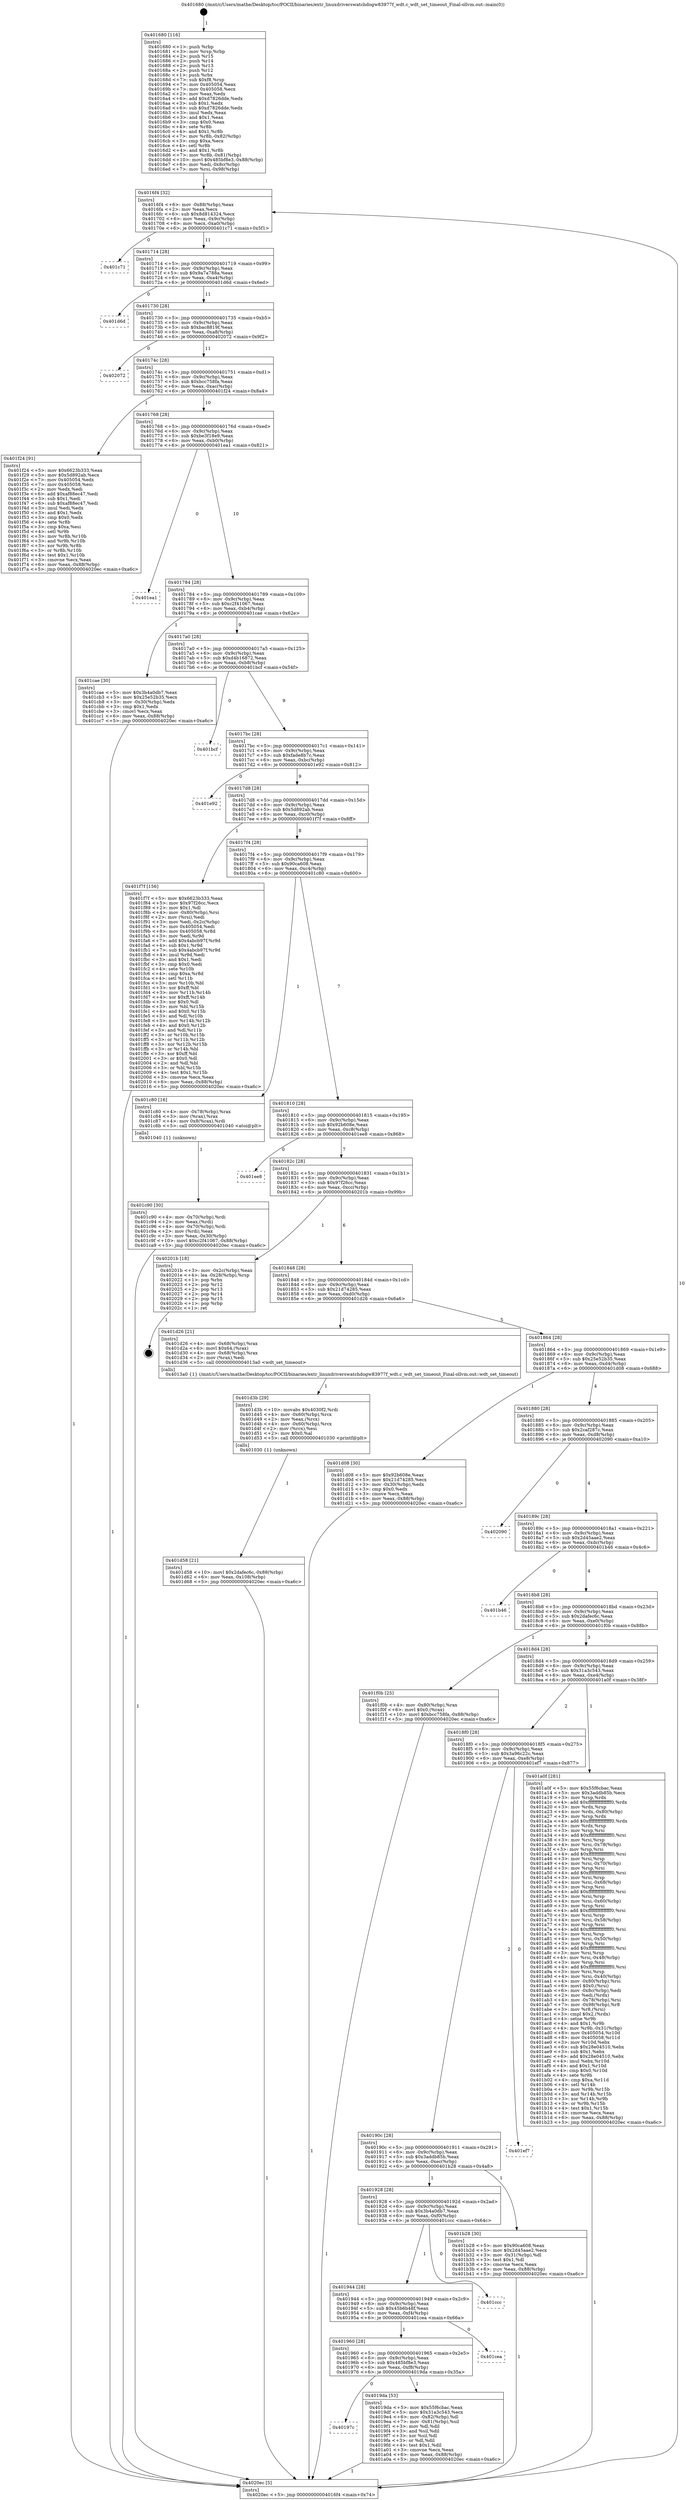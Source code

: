 digraph "0x401680" {
  label = "0x401680 (/mnt/c/Users/mathe/Desktop/tcc/POCII/binaries/extr_linuxdriverswatchdogw83977f_wdt.c_wdt_set_timeout_Final-ollvm.out::main(0))"
  labelloc = "t"
  node[shape=record]

  Entry [label="",width=0.3,height=0.3,shape=circle,fillcolor=black,style=filled]
  "0x4016f4" [label="{
     0x4016f4 [32]\l
     | [instrs]\l
     &nbsp;&nbsp;0x4016f4 \<+6\>: mov -0x88(%rbp),%eax\l
     &nbsp;&nbsp;0x4016fa \<+2\>: mov %eax,%ecx\l
     &nbsp;&nbsp;0x4016fc \<+6\>: sub $0x8d814324,%ecx\l
     &nbsp;&nbsp;0x401702 \<+6\>: mov %eax,-0x9c(%rbp)\l
     &nbsp;&nbsp;0x401708 \<+6\>: mov %ecx,-0xa0(%rbp)\l
     &nbsp;&nbsp;0x40170e \<+6\>: je 0000000000401c71 \<main+0x5f1\>\l
  }"]
  "0x401c71" [label="{
     0x401c71\l
  }", style=dashed]
  "0x401714" [label="{
     0x401714 [28]\l
     | [instrs]\l
     &nbsp;&nbsp;0x401714 \<+5\>: jmp 0000000000401719 \<main+0x99\>\l
     &nbsp;&nbsp;0x401719 \<+6\>: mov -0x9c(%rbp),%eax\l
     &nbsp;&nbsp;0x40171f \<+5\>: sub $0x9a7a788a,%eax\l
     &nbsp;&nbsp;0x401724 \<+6\>: mov %eax,-0xa4(%rbp)\l
     &nbsp;&nbsp;0x40172a \<+6\>: je 0000000000401d6d \<main+0x6ed\>\l
  }"]
  Exit [label="",width=0.3,height=0.3,shape=circle,fillcolor=black,style=filled,peripheries=2]
  "0x401d6d" [label="{
     0x401d6d\l
  }", style=dashed]
  "0x401730" [label="{
     0x401730 [28]\l
     | [instrs]\l
     &nbsp;&nbsp;0x401730 \<+5\>: jmp 0000000000401735 \<main+0xb5\>\l
     &nbsp;&nbsp;0x401735 \<+6\>: mov -0x9c(%rbp),%eax\l
     &nbsp;&nbsp;0x40173b \<+5\>: sub $0xbac8819f,%eax\l
     &nbsp;&nbsp;0x401740 \<+6\>: mov %eax,-0xa8(%rbp)\l
     &nbsp;&nbsp;0x401746 \<+6\>: je 0000000000402072 \<main+0x9f2\>\l
  }"]
  "0x401d58" [label="{
     0x401d58 [21]\l
     | [instrs]\l
     &nbsp;&nbsp;0x401d58 \<+10\>: movl $0x2dafec6c,-0x88(%rbp)\l
     &nbsp;&nbsp;0x401d62 \<+6\>: mov %eax,-0x108(%rbp)\l
     &nbsp;&nbsp;0x401d68 \<+5\>: jmp 00000000004020ec \<main+0xa6c\>\l
  }"]
  "0x402072" [label="{
     0x402072\l
  }", style=dashed]
  "0x40174c" [label="{
     0x40174c [28]\l
     | [instrs]\l
     &nbsp;&nbsp;0x40174c \<+5\>: jmp 0000000000401751 \<main+0xd1\>\l
     &nbsp;&nbsp;0x401751 \<+6\>: mov -0x9c(%rbp),%eax\l
     &nbsp;&nbsp;0x401757 \<+5\>: sub $0xbcc758fa,%eax\l
     &nbsp;&nbsp;0x40175c \<+6\>: mov %eax,-0xac(%rbp)\l
     &nbsp;&nbsp;0x401762 \<+6\>: je 0000000000401f24 \<main+0x8a4\>\l
  }"]
  "0x401d3b" [label="{
     0x401d3b [29]\l
     | [instrs]\l
     &nbsp;&nbsp;0x401d3b \<+10\>: movabs $0x4030f2,%rdi\l
     &nbsp;&nbsp;0x401d45 \<+4\>: mov -0x60(%rbp),%rcx\l
     &nbsp;&nbsp;0x401d49 \<+2\>: mov %eax,(%rcx)\l
     &nbsp;&nbsp;0x401d4b \<+4\>: mov -0x60(%rbp),%rcx\l
     &nbsp;&nbsp;0x401d4f \<+2\>: mov (%rcx),%esi\l
     &nbsp;&nbsp;0x401d51 \<+2\>: mov $0x0,%al\l
     &nbsp;&nbsp;0x401d53 \<+5\>: call 0000000000401030 \<printf@plt\>\l
     | [calls]\l
     &nbsp;&nbsp;0x401030 \{1\} (unknown)\l
  }"]
  "0x401f24" [label="{
     0x401f24 [91]\l
     | [instrs]\l
     &nbsp;&nbsp;0x401f24 \<+5\>: mov $0x6623b333,%eax\l
     &nbsp;&nbsp;0x401f29 \<+5\>: mov $0x5d892ab,%ecx\l
     &nbsp;&nbsp;0x401f2e \<+7\>: mov 0x405054,%edx\l
     &nbsp;&nbsp;0x401f35 \<+7\>: mov 0x405058,%esi\l
     &nbsp;&nbsp;0x401f3c \<+2\>: mov %edx,%edi\l
     &nbsp;&nbsp;0x401f3e \<+6\>: add $0xaf88ec47,%edi\l
     &nbsp;&nbsp;0x401f44 \<+3\>: sub $0x1,%edi\l
     &nbsp;&nbsp;0x401f47 \<+6\>: sub $0xaf88ec47,%edi\l
     &nbsp;&nbsp;0x401f4d \<+3\>: imul %edi,%edx\l
     &nbsp;&nbsp;0x401f50 \<+3\>: and $0x1,%edx\l
     &nbsp;&nbsp;0x401f53 \<+3\>: cmp $0x0,%edx\l
     &nbsp;&nbsp;0x401f56 \<+4\>: sete %r8b\l
     &nbsp;&nbsp;0x401f5a \<+3\>: cmp $0xa,%esi\l
     &nbsp;&nbsp;0x401f5d \<+4\>: setl %r9b\l
     &nbsp;&nbsp;0x401f61 \<+3\>: mov %r8b,%r10b\l
     &nbsp;&nbsp;0x401f64 \<+3\>: and %r9b,%r10b\l
     &nbsp;&nbsp;0x401f67 \<+3\>: xor %r9b,%r8b\l
     &nbsp;&nbsp;0x401f6a \<+3\>: or %r8b,%r10b\l
     &nbsp;&nbsp;0x401f6d \<+4\>: test $0x1,%r10b\l
     &nbsp;&nbsp;0x401f71 \<+3\>: cmovne %ecx,%eax\l
     &nbsp;&nbsp;0x401f74 \<+6\>: mov %eax,-0x88(%rbp)\l
     &nbsp;&nbsp;0x401f7a \<+5\>: jmp 00000000004020ec \<main+0xa6c\>\l
  }"]
  "0x401768" [label="{
     0x401768 [28]\l
     | [instrs]\l
     &nbsp;&nbsp;0x401768 \<+5\>: jmp 000000000040176d \<main+0xed\>\l
     &nbsp;&nbsp;0x40176d \<+6\>: mov -0x9c(%rbp),%eax\l
     &nbsp;&nbsp;0x401773 \<+5\>: sub $0xbe3f18e9,%eax\l
     &nbsp;&nbsp;0x401778 \<+6\>: mov %eax,-0xb0(%rbp)\l
     &nbsp;&nbsp;0x40177e \<+6\>: je 0000000000401ea1 \<main+0x821\>\l
  }"]
  "0x401c90" [label="{
     0x401c90 [30]\l
     | [instrs]\l
     &nbsp;&nbsp;0x401c90 \<+4\>: mov -0x70(%rbp),%rdi\l
     &nbsp;&nbsp;0x401c94 \<+2\>: mov %eax,(%rdi)\l
     &nbsp;&nbsp;0x401c96 \<+4\>: mov -0x70(%rbp),%rdi\l
     &nbsp;&nbsp;0x401c9a \<+2\>: mov (%rdi),%eax\l
     &nbsp;&nbsp;0x401c9c \<+3\>: mov %eax,-0x30(%rbp)\l
     &nbsp;&nbsp;0x401c9f \<+10\>: movl $0xc2f41067,-0x88(%rbp)\l
     &nbsp;&nbsp;0x401ca9 \<+5\>: jmp 00000000004020ec \<main+0xa6c\>\l
  }"]
  "0x401ea1" [label="{
     0x401ea1\l
  }", style=dashed]
  "0x401784" [label="{
     0x401784 [28]\l
     | [instrs]\l
     &nbsp;&nbsp;0x401784 \<+5\>: jmp 0000000000401789 \<main+0x109\>\l
     &nbsp;&nbsp;0x401789 \<+6\>: mov -0x9c(%rbp),%eax\l
     &nbsp;&nbsp;0x40178f \<+5\>: sub $0xc2f41067,%eax\l
     &nbsp;&nbsp;0x401794 \<+6\>: mov %eax,-0xb4(%rbp)\l
     &nbsp;&nbsp;0x40179a \<+6\>: je 0000000000401cae \<main+0x62e\>\l
  }"]
  "0x401680" [label="{
     0x401680 [116]\l
     | [instrs]\l
     &nbsp;&nbsp;0x401680 \<+1\>: push %rbp\l
     &nbsp;&nbsp;0x401681 \<+3\>: mov %rsp,%rbp\l
     &nbsp;&nbsp;0x401684 \<+2\>: push %r15\l
     &nbsp;&nbsp;0x401686 \<+2\>: push %r14\l
     &nbsp;&nbsp;0x401688 \<+2\>: push %r13\l
     &nbsp;&nbsp;0x40168a \<+2\>: push %r12\l
     &nbsp;&nbsp;0x40168c \<+1\>: push %rbx\l
     &nbsp;&nbsp;0x40168d \<+7\>: sub $0xf8,%rsp\l
     &nbsp;&nbsp;0x401694 \<+7\>: mov 0x405054,%eax\l
     &nbsp;&nbsp;0x40169b \<+7\>: mov 0x405058,%ecx\l
     &nbsp;&nbsp;0x4016a2 \<+2\>: mov %eax,%edx\l
     &nbsp;&nbsp;0x4016a4 \<+6\>: add $0xd7826dde,%edx\l
     &nbsp;&nbsp;0x4016aa \<+3\>: sub $0x1,%edx\l
     &nbsp;&nbsp;0x4016ad \<+6\>: sub $0xd7826dde,%edx\l
     &nbsp;&nbsp;0x4016b3 \<+3\>: imul %edx,%eax\l
     &nbsp;&nbsp;0x4016b6 \<+3\>: and $0x1,%eax\l
     &nbsp;&nbsp;0x4016b9 \<+3\>: cmp $0x0,%eax\l
     &nbsp;&nbsp;0x4016bc \<+4\>: sete %r8b\l
     &nbsp;&nbsp;0x4016c0 \<+4\>: and $0x1,%r8b\l
     &nbsp;&nbsp;0x4016c4 \<+7\>: mov %r8b,-0x82(%rbp)\l
     &nbsp;&nbsp;0x4016cb \<+3\>: cmp $0xa,%ecx\l
     &nbsp;&nbsp;0x4016ce \<+4\>: setl %r8b\l
     &nbsp;&nbsp;0x4016d2 \<+4\>: and $0x1,%r8b\l
     &nbsp;&nbsp;0x4016d6 \<+7\>: mov %r8b,-0x81(%rbp)\l
     &nbsp;&nbsp;0x4016dd \<+10\>: movl $0x485bf8e3,-0x88(%rbp)\l
     &nbsp;&nbsp;0x4016e7 \<+6\>: mov %edi,-0x8c(%rbp)\l
     &nbsp;&nbsp;0x4016ed \<+7\>: mov %rsi,-0x98(%rbp)\l
  }"]
  "0x401cae" [label="{
     0x401cae [30]\l
     | [instrs]\l
     &nbsp;&nbsp;0x401cae \<+5\>: mov $0x3b4a0db7,%eax\l
     &nbsp;&nbsp;0x401cb3 \<+5\>: mov $0x25e52b35,%ecx\l
     &nbsp;&nbsp;0x401cb8 \<+3\>: mov -0x30(%rbp),%edx\l
     &nbsp;&nbsp;0x401cbb \<+3\>: cmp $0x1,%edx\l
     &nbsp;&nbsp;0x401cbe \<+3\>: cmovl %ecx,%eax\l
     &nbsp;&nbsp;0x401cc1 \<+6\>: mov %eax,-0x88(%rbp)\l
     &nbsp;&nbsp;0x401cc7 \<+5\>: jmp 00000000004020ec \<main+0xa6c\>\l
  }"]
  "0x4017a0" [label="{
     0x4017a0 [28]\l
     | [instrs]\l
     &nbsp;&nbsp;0x4017a0 \<+5\>: jmp 00000000004017a5 \<main+0x125\>\l
     &nbsp;&nbsp;0x4017a5 \<+6\>: mov -0x9c(%rbp),%eax\l
     &nbsp;&nbsp;0x4017ab \<+5\>: sub $0xd4b16872,%eax\l
     &nbsp;&nbsp;0x4017b0 \<+6\>: mov %eax,-0xb8(%rbp)\l
     &nbsp;&nbsp;0x4017b6 \<+6\>: je 0000000000401bcf \<main+0x54f\>\l
  }"]
  "0x4020ec" [label="{
     0x4020ec [5]\l
     | [instrs]\l
     &nbsp;&nbsp;0x4020ec \<+5\>: jmp 00000000004016f4 \<main+0x74\>\l
  }"]
  "0x401bcf" [label="{
     0x401bcf\l
  }", style=dashed]
  "0x4017bc" [label="{
     0x4017bc [28]\l
     | [instrs]\l
     &nbsp;&nbsp;0x4017bc \<+5\>: jmp 00000000004017c1 \<main+0x141\>\l
     &nbsp;&nbsp;0x4017c1 \<+6\>: mov -0x9c(%rbp),%eax\l
     &nbsp;&nbsp;0x4017c7 \<+5\>: sub $0xfade8b7c,%eax\l
     &nbsp;&nbsp;0x4017cc \<+6\>: mov %eax,-0xbc(%rbp)\l
     &nbsp;&nbsp;0x4017d2 \<+6\>: je 0000000000401e92 \<main+0x812\>\l
  }"]
  "0x40197c" [label="{
     0x40197c\l
  }", style=dashed]
  "0x401e92" [label="{
     0x401e92\l
  }", style=dashed]
  "0x4017d8" [label="{
     0x4017d8 [28]\l
     | [instrs]\l
     &nbsp;&nbsp;0x4017d8 \<+5\>: jmp 00000000004017dd \<main+0x15d\>\l
     &nbsp;&nbsp;0x4017dd \<+6\>: mov -0x9c(%rbp),%eax\l
     &nbsp;&nbsp;0x4017e3 \<+5\>: sub $0x5d892ab,%eax\l
     &nbsp;&nbsp;0x4017e8 \<+6\>: mov %eax,-0xc0(%rbp)\l
     &nbsp;&nbsp;0x4017ee \<+6\>: je 0000000000401f7f \<main+0x8ff\>\l
  }"]
  "0x4019da" [label="{
     0x4019da [53]\l
     | [instrs]\l
     &nbsp;&nbsp;0x4019da \<+5\>: mov $0x55f6cbac,%eax\l
     &nbsp;&nbsp;0x4019df \<+5\>: mov $0x31a3c543,%ecx\l
     &nbsp;&nbsp;0x4019e4 \<+6\>: mov -0x82(%rbp),%dl\l
     &nbsp;&nbsp;0x4019ea \<+7\>: mov -0x81(%rbp),%sil\l
     &nbsp;&nbsp;0x4019f1 \<+3\>: mov %dl,%dil\l
     &nbsp;&nbsp;0x4019f4 \<+3\>: and %sil,%dil\l
     &nbsp;&nbsp;0x4019f7 \<+3\>: xor %sil,%dl\l
     &nbsp;&nbsp;0x4019fa \<+3\>: or %dl,%dil\l
     &nbsp;&nbsp;0x4019fd \<+4\>: test $0x1,%dil\l
     &nbsp;&nbsp;0x401a01 \<+3\>: cmovne %ecx,%eax\l
     &nbsp;&nbsp;0x401a04 \<+6\>: mov %eax,-0x88(%rbp)\l
     &nbsp;&nbsp;0x401a0a \<+5\>: jmp 00000000004020ec \<main+0xa6c\>\l
  }"]
  "0x401f7f" [label="{
     0x401f7f [156]\l
     | [instrs]\l
     &nbsp;&nbsp;0x401f7f \<+5\>: mov $0x6623b333,%eax\l
     &nbsp;&nbsp;0x401f84 \<+5\>: mov $0x97f26cc,%ecx\l
     &nbsp;&nbsp;0x401f89 \<+2\>: mov $0x1,%dl\l
     &nbsp;&nbsp;0x401f8b \<+4\>: mov -0x80(%rbp),%rsi\l
     &nbsp;&nbsp;0x401f8f \<+2\>: mov (%rsi),%edi\l
     &nbsp;&nbsp;0x401f91 \<+3\>: mov %edi,-0x2c(%rbp)\l
     &nbsp;&nbsp;0x401f94 \<+7\>: mov 0x405054,%edi\l
     &nbsp;&nbsp;0x401f9b \<+8\>: mov 0x405058,%r8d\l
     &nbsp;&nbsp;0x401fa3 \<+3\>: mov %edi,%r9d\l
     &nbsp;&nbsp;0x401fa6 \<+7\>: add $0x4abcb97f,%r9d\l
     &nbsp;&nbsp;0x401fad \<+4\>: sub $0x1,%r9d\l
     &nbsp;&nbsp;0x401fb1 \<+7\>: sub $0x4abcb97f,%r9d\l
     &nbsp;&nbsp;0x401fb8 \<+4\>: imul %r9d,%edi\l
     &nbsp;&nbsp;0x401fbc \<+3\>: and $0x1,%edi\l
     &nbsp;&nbsp;0x401fbf \<+3\>: cmp $0x0,%edi\l
     &nbsp;&nbsp;0x401fc2 \<+4\>: sete %r10b\l
     &nbsp;&nbsp;0x401fc6 \<+4\>: cmp $0xa,%r8d\l
     &nbsp;&nbsp;0x401fca \<+4\>: setl %r11b\l
     &nbsp;&nbsp;0x401fce \<+3\>: mov %r10b,%bl\l
     &nbsp;&nbsp;0x401fd1 \<+3\>: xor $0xff,%bl\l
     &nbsp;&nbsp;0x401fd4 \<+3\>: mov %r11b,%r14b\l
     &nbsp;&nbsp;0x401fd7 \<+4\>: xor $0xff,%r14b\l
     &nbsp;&nbsp;0x401fdb \<+3\>: xor $0x0,%dl\l
     &nbsp;&nbsp;0x401fde \<+3\>: mov %bl,%r15b\l
     &nbsp;&nbsp;0x401fe1 \<+4\>: and $0x0,%r15b\l
     &nbsp;&nbsp;0x401fe5 \<+3\>: and %dl,%r10b\l
     &nbsp;&nbsp;0x401fe8 \<+3\>: mov %r14b,%r12b\l
     &nbsp;&nbsp;0x401feb \<+4\>: and $0x0,%r12b\l
     &nbsp;&nbsp;0x401fef \<+3\>: and %dl,%r11b\l
     &nbsp;&nbsp;0x401ff2 \<+3\>: or %r10b,%r15b\l
     &nbsp;&nbsp;0x401ff5 \<+3\>: or %r11b,%r12b\l
     &nbsp;&nbsp;0x401ff8 \<+3\>: xor %r12b,%r15b\l
     &nbsp;&nbsp;0x401ffb \<+3\>: or %r14b,%bl\l
     &nbsp;&nbsp;0x401ffe \<+3\>: xor $0xff,%bl\l
     &nbsp;&nbsp;0x402001 \<+3\>: or $0x0,%dl\l
     &nbsp;&nbsp;0x402004 \<+2\>: and %dl,%bl\l
     &nbsp;&nbsp;0x402006 \<+3\>: or %bl,%r15b\l
     &nbsp;&nbsp;0x402009 \<+4\>: test $0x1,%r15b\l
     &nbsp;&nbsp;0x40200d \<+3\>: cmovne %ecx,%eax\l
     &nbsp;&nbsp;0x402010 \<+6\>: mov %eax,-0x88(%rbp)\l
     &nbsp;&nbsp;0x402016 \<+5\>: jmp 00000000004020ec \<main+0xa6c\>\l
  }"]
  "0x4017f4" [label="{
     0x4017f4 [28]\l
     | [instrs]\l
     &nbsp;&nbsp;0x4017f4 \<+5\>: jmp 00000000004017f9 \<main+0x179\>\l
     &nbsp;&nbsp;0x4017f9 \<+6\>: mov -0x9c(%rbp),%eax\l
     &nbsp;&nbsp;0x4017ff \<+5\>: sub $0x90ca608,%eax\l
     &nbsp;&nbsp;0x401804 \<+6\>: mov %eax,-0xc4(%rbp)\l
     &nbsp;&nbsp;0x40180a \<+6\>: je 0000000000401c80 \<main+0x600\>\l
  }"]
  "0x401960" [label="{
     0x401960 [28]\l
     | [instrs]\l
     &nbsp;&nbsp;0x401960 \<+5\>: jmp 0000000000401965 \<main+0x2e5\>\l
     &nbsp;&nbsp;0x401965 \<+6\>: mov -0x9c(%rbp),%eax\l
     &nbsp;&nbsp;0x40196b \<+5\>: sub $0x485bf8e3,%eax\l
     &nbsp;&nbsp;0x401970 \<+6\>: mov %eax,-0xf8(%rbp)\l
     &nbsp;&nbsp;0x401976 \<+6\>: je 00000000004019da \<main+0x35a\>\l
  }"]
  "0x401c80" [label="{
     0x401c80 [16]\l
     | [instrs]\l
     &nbsp;&nbsp;0x401c80 \<+4\>: mov -0x78(%rbp),%rax\l
     &nbsp;&nbsp;0x401c84 \<+3\>: mov (%rax),%rax\l
     &nbsp;&nbsp;0x401c87 \<+4\>: mov 0x8(%rax),%rdi\l
     &nbsp;&nbsp;0x401c8b \<+5\>: call 0000000000401040 \<atoi@plt\>\l
     | [calls]\l
     &nbsp;&nbsp;0x401040 \{1\} (unknown)\l
  }"]
  "0x401810" [label="{
     0x401810 [28]\l
     | [instrs]\l
     &nbsp;&nbsp;0x401810 \<+5\>: jmp 0000000000401815 \<main+0x195\>\l
     &nbsp;&nbsp;0x401815 \<+6\>: mov -0x9c(%rbp),%eax\l
     &nbsp;&nbsp;0x40181b \<+5\>: sub $0x92b608e,%eax\l
     &nbsp;&nbsp;0x401820 \<+6\>: mov %eax,-0xc8(%rbp)\l
     &nbsp;&nbsp;0x401826 \<+6\>: je 0000000000401ee8 \<main+0x868\>\l
  }"]
  "0x401cea" [label="{
     0x401cea\l
  }", style=dashed]
  "0x401ee8" [label="{
     0x401ee8\l
  }", style=dashed]
  "0x40182c" [label="{
     0x40182c [28]\l
     | [instrs]\l
     &nbsp;&nbsp;0x40182c \<+5\>: jmp 0000000000401831 \<main+0x1b1\>\l
     &nbsp;&nbsp;0x401831 \<+6\>: mov -0x9c(%rbp),%eax\l
     &nbsp;&nbsp;0x401837 \<+5\>: sub $0x97f26cc,%eax\l
     &nbsp;&nbsp;0x40183c \<+6\>: mov %eax,-0xcc(%rbp)\l
     &nbsp;&nbsp;0x401842 \<+6\>: je 000000000040201b \<main+0x99b\>\l
  }"]
  "0x401944" [label="{
     0x401944 [28]\l
     | [instrs]\l
     &nbsp;&nbsp;0x401944 \<+5\>: jmp 0000000000401949 \<main+0x2c9\>\l
     &nbsp;&nbsp;0x401949 \<+6\>: mov -0x9c(%rbp),%eax\l
     &nbsp;&nbsp;0x40194f \<+5\>: sub $0x45b6b48f,%eax\l
     &nbsp;&nbsp;0x401954 \<+6\>: mov %eax,-0xf4(%rbp)\l
     &nbsp;&nbsp;0x40195a \<+6\>: je 0000000000401cea \<main+0x66a\>\l
  }"]
  "0x40201b" [label="{
     0x40201b [18]\l
     | [instrs]\l
     &nbsp;&nbsp;0x40201b \<+3\>: mov -0x2c(%rbp),%eax\l
     &nbsp;&nbsp;0x40201e \<+4\>: lea -0x28(%rbp),%rsp\l
     &nbsp;&nbsp;0x402022 \<+1\>: pop %rbx\l
     &nbsp;&nbsp;0x402023 \<+2\>: pop %r12\l
     &nbsp;&nbsp;0x402025 \<+2\>: pop %r13\l
     &nbsp;&nbsp;0x402027 \<+2\>: pop %r14\l
     &nbsp;&nbsp;0x402029 \<+2\>: pop %r15\l
     &nbsp;&nbsp;0x40202b \<+1\>: pop %rbp\l
     &nbsp;&nbsp;0x40202c \<+1\>: ret\l
  }"]
  "0x401848" [label="{
     0x401848 [28]\l
     | [instrs]\l
     &nbsp;&nbsp;0x401848 \<+5\>: jmp 000000000040184d \<main+0x1cd\>\l
     &nbsp;&nbsp;0x40184d \<+6\>: mov -0x9c(%rbp),%eax\l
     &nbsp;&nbsp;0x401853 \<+5\>: sub $0x21d74285,%eax\l
     &nbsp;&nbsp;0x401858 \<+6\>: mov %eax,-0xd0(%rbp)\l
     &nbsp;&nbsp;0x40185e \<+6\>: je 0000000000401d26 \<main+0x6a6\>\l
  }"]
  "0x401ccc" [label="{
     0x401ccc\l
  }", style=dashed]
  "0x401d26" [label="{
     0x401d26 [21]\l
     | [instrs]\l
     &nbsp;&nbsp;0x401d26 \<+4\>: mov -0x68(%rbp),%rax\l
     &nbsp;&nbsp;0x401d2a \<+6\>: movl $0x64,(%rax)\l
     &nbsp;&nbsp;0x401d30 \<+4\>: mov -0x68(%rbp),%rax\l
     &nbsp;&nbsp;0x401d34 \<+2\>: mov (%rax),%edi\l
     &nbsp;&nbsp;0x401d36 \<+5\>: call 00000000004013a0 \<wdt_set_timeout\>\l
     | [calls]\l
     &nbsp;&nbsp;0x4013a0 \{1\} (/mnt/c/Users/mathe/Desktop/tcc/POCII/binaries/extr_linuxdriverswatchdogw83977f_wdt.c_wdt_set_timeout_Final-ollvm.out::wdt_set_timeout)\l
  }"]
  "0x401864" [label="{
     0x401864 [28]\l
     | [instrs]\l
     &nbsp;&nbsp;0x401864 \<+5\>: jmp 0000000000401869 \<main+0x1e9\>\l
     &nbsp;&nbsp;0x401869 \<+6\>: mov -0x9c(%rbp),%eax\l
     &nbsp;&nbsp;0x40186f \<+5\>: sub $0x25e52b35,%eax\l
     &nbsp;&nbsp;0x401874 \<+6\>: mov %eax,-0xd4(%rbp)\l
     &nbsp;&nbsp;0x40187a \<+6\>: je 0000000000401d08 \<main+0x688\>\l
  }"]
  "0x401928" [label="{
     0x401928 [28]\l
     | [instrs]\l
     &nbsp;&nbsp;0x401928 \<+5\>: jmp 000000000040192d \<main+0x2ad\>\l
     &nbsp;&nbsp;0x40192d \<+6\>: mov -0x9c(%rbp),%eax\l
     &nbsp;&nbsp;0x401933 \<+5\>: sub $0x3b4a0db7,%eax\l
     &nbsp;&nbsp;0x401938 \<+6\>: mov %eax,-0xf0(%rbp)\l
     &nbsp;&nbsp;0x40193e \<+6\>: je 0000000000401ccc \<main+0x64c\>\l
  }"]
  "0x401d08" [label="{
     0x401d08 [30]\l
     | [instrs]\l
     &nbsp;&nbsp;0x401d08 \<+5\>: mov $0x92b608e,%eax\l
     &nbsp;&nbsp;0x401d0d \<+5\>: mov $0x21d74285,%ecx\l
     &nbsp;&nbsp;0x401d12 \<+3\>: mov -0x30(%rbp),%edx\l
     &nbsp;&nbsp;0x401d15 \<+3\>: cmp $0x0,%edx\l
     &nbsp;&nbsp;0x401d18 \<+3\>: cmove %ecx,%eax\l
     &nbsp;&nbsp;0x401d1b \<+6\>: mov %eax,-0x88(%rbp)\l
     &nbsp;&nbsp;0x401d21 \<+5\>: jmp 00000000004020ec \<main+0xa6c\>\l
  }"]
  "0x401880" [label="{
     0x401880 [28]\l
     | [instrs]\l
     &nbsp;&nbsp;0x401880 \<+5\>: jmp 0000000000401885 \<main+0x205\>\l
     &nbsp;&nbsp;0x401885 \<+6\>: mov -0x9c(%rbp),%eax\l
     &nbsp;&nbsp;0x40188b \<+5\>: sub $0x2caf287c,%eax\l
     &nbsp;&nbsp;0x401890 \<+6\>: mov %eax,-0xd8(%rbp)\l
     &nbsp;&nbsp;0x401896 \<+6\>: je 0000000000402090 \<main+0xa10\>\l
  }"]
  "0x401b28" [label="{
     0x401b28 [30]\l
     | [instrs]\l
     &nbsp;&nbsp;0x401b28 \<+5\>: mov $0x90ca608,%eax\l
     &nbsp;&nbsp;0x401b2d \<+5\>: mov $0x2d45aae2,%ecx\l
     &nbsp;&nbsp;0x401b32 \<+3\>: mov -0x31(%rbp),%dl\l
     &nbsp;&nbsp;0x401b35 \<+3\>: test $0x1,%dl\l
     &nbsp;&nbsp;0x401b38 \<+3\>: cmovne %ecx,%eax\l
     &nbsp;&nbsp;0x401b3b \<+6\>: mov %eax,-0x88(%rbp)\l
     &nbsp;&nbsp;0x401b41 \<+5\>: jmp 00000000004020ec \<main+0xa6c\>\l
  }"]
  "0x402090" [label="{
     0x402090\l
  }", style=dashed]
  "0x40189c" [label="{
     0x40189c [28]\l
     | [instrs]\l
     &nbsp;&nbsp;0x40189c \<+5\>: jmp 00000000004018a1 \<main+0x221\>\l
     &nbsp;&nbsp;0x4018a1 \<+6\>: mov -0x9c(%rbp),%eax\l
     &nbsp;&nbsp;0x4018a7 \<+5\>: sub $0x2d45aae2,%eax\l
     &nbsp;&nbsp;0x4018ac \<+6\>: mov %eax,-0xdc(%rbp)\l
     &nbsp;&nbsp;0x4018b2 \<+6\>: je 0000000000401b46 \<main+0x4c6\>\l
  }"]
  "0x40190c" [label="{
     0x40190c [28]\l
     | [instrs]\l
     &nbsp;&nbsp;0x40190c \<+5\>: jmp 0000000000401911 \<main+0x291\>\l
     &nbsp;&nbsp;0x401911 \<+6\>: mov -0x9c(%rbp),%eax\l
     &nbsp;&nbsp;0x401917 \<+5\>: sub $0x3addb85b,%eax\l
     &nbsp;&nbsp;0x40191c \<+6\>: mov %eax,-0xec(%rbp)\l
     &nbsp;&nbsp;0x401922 \<+6\>: je 0000000000401b28 \<main+0x4a8\>\l
  }"]
  "0x401b46" [label="{
     0x401b46\l
  }", style=dashed]
  "0x4018b8" [label="{
     0x4018b8 [28]\l
     | [instrs]\l
     &nbsp;&nbsp;0x4018b8 \<+5\>: jmp 00000000004018bd \<main+0x23d\>\l
     &nbsp;&nbsp;0x4018bd \<+6\>: mov -0x9c(%rbp),%eax\l
     &nbsp;&nbsp;0x4018c3 \<+5\>: sub $0x2dafec6c,%eax\l
     &nbsp;&nbsp;0x4018c8 \<+6\>: mov %eax,-0xe0(%rbp)\l
     &nbsp;&nbsp;0x4018ce \<+6\>: je 0000000000401f0b \<main+0x88b\>\l
  }"]
  "0x401ef7" [label="{
     0x401ef7\l
  }", style=dashed]
  "0x401f0b" [label="{
     0x401f0b [25]\l
     | [instrs]\l
     &nbsp;&nbsp;0x401f0b \<+4\>: mov -0x80(%rbp),%rax\l
     &nbsp;&nbsp;0x401f0f \<+6\>: movl $0x0,(%rax)\l
     &nbsp;&nbsp;0x401f15 \<+10\>: movl $0xbcc758fa,-0x88(%rbp)\l
     &nbsp;&nbsp;0x401f1f \<+5\>: jmp 00000000004020ec \<main+0xa6c\>\l
  }"]
  "0x4018d4" [label="{
     0x4018d4 [28]\l
     | [instrs]\l
     &nbsp;&nbsp;0x4018d4 \<+5\>: jmp 00000000004018d9 \<main+0x259\>\l
     &nbsp;&nbsp;0x4018d9 \<+6\>: mov -0x9c(%rbp),%eax\l
     &nbsp;&nbsp;0x4018df \<+5\>: sub $0x31a3c543,%eax\l
     &nbsp;&nbsp;0x4018e4 \<+6\>: mov %eax,-0xe4(%rbp)\l
     &nbsp;&nbsp;0x4018ea \<+6\>: je 0000000000401a0f \<main+0x38f\>\l
  }"]
  "0x4018f0" [label="{
     0x4018f0 [28]\l
     | [instrs]\l
     &nbsp;&nbsp;0x4018f0 \<+5\>: jmp 00000000004018f5 \<main+0x275\>\l
     &nbsp;&nbsp;0x4018f5 \<+6\>: mov -0x9c(%rbp),%eax\l
     &nbsp;&nbsp;0x4018fb \<+5\>: sub $0x3a96c22c,%eax\l
     &nbsp;&nbsp;0x401900 \<+6\>: mov %eax,-0xe8(%rbp)\l
     &nbsp;&nbsp;0x401906 \<+6\>: je 0000000000401ef7 \<main+0x877\>\l
  }"]
  "0x401a0f" [label="{
     0x401a0f [281]\l
     | [instrs]\l
     &nbsp;&nbsp;0x401a0f \<+5\>: mov $0x55f6cbac,%eax\l
     &nbsp;&nbsp;0x401a14 \<+5\>: mov $0x3addb85b,%ecx\l
     &nbsp;&nbsp;0x401a19 \<+3\>: mov %rsp,%rdx\l
     &nbsp;&nbsp;0x401a1c \<+4\>: add $0xfffffffffffffff0,%rdx\l
     &nbsp;&nbsp;0x401a20 \<+3\>: mov %rdx,%rsp\l
     &nbsp;&nbsp;0x401a23 \<+4\>: mov %rdx,-0x80(%rbp)\l
     &nbsp;&nbsp;0x401a27 \<+3\>: mov %rsp,%rdx\l
     &nbsp;&nbsp;0x401a2a \<+4\>: add $0xfffffffffffffff0,%rdx\l
     &nbsp;&nbsp;0x401a2e \<+3\>: mov %rdx,%rsp\l
     &nbsp;&nbsp;0x401a31 \<+3\>: mov %rsp,%rsi\l
     &nbsp;&nbsp;0x401a34 \<+4\>: add $0xfffffffffffffff0,%rsi\l
     &nbsp;&nbsp;0x401a38 \<+3\>: mov %rsi,%rsp\l
     &nbsp;&nbsp;0x401a3b \<+4\>: mov %rsi,-0x78(%rbp)\l
     &nbsp;&nbsp;0x401a3f \<+3\>: mov %rsp,%rsi\l
     &nbsp;&nbsp;0x401a42 \<+4\>: add $0xfffffffffffffff0,%rsi\l
     &nbsp;&nbsp;0x401a46 \<+3\>: mov %rsi,%rsp\l
     &nbsp;&nbsp;0x401a49 \<+4\>: mov %rsi,-0x70(%rbp)\l
     &nbsp;&nbsp;0x401a4d \<+3\>: mov %rsp,%rsi\l
     &nbsp;&nbsp;0x401a50 \<+4\>: add $0xfffffffffffffff0,%rsi\l
     &nbsp;&nbsp;0x401a54 \<+3\>: mov %rsi,%rsp\l
     &nbsp;&nbsp;0x401a57 \<+4\>: mov %rsi,-0x68(%rbp)\l
     &nbsp;&nbsp;0x401a5b \<+3\>: mov %rsp,%rsi\l
     &nbsp;&nbsp;0x401a5e \<+4\>: add $0xfffffffffffffff0,%rsi\l
     &nbsp;&nbsp;0x401a62 \<+3\>: mov %rsi,%rsp\l
     &nbsp;&nbsp;0x401a65 \<+4\>: mov %rsi,-0x60(%rbp)\l
     &nbsp;&nbsp;0x401a69 \<+3\>: mov %rsp,%rsi\l
     &nbsp;&nbsp;0x401a6c \<+4\>: add $0xfffffffffffffff0,%rsi\l
     &nbsp;&nbsp;0x401a70 \<+3\>: mov %rsi,%rsp\l
     &nbsp;&nbsp;0x401a73 \<+4\>: mov %rsi,-0x58(%rbp)\l
     &nbsp;&nbsp;0x401a77 \<+3\>: mov %rsp,%rsi\l
     &nbsp;&nbsp;0x401a7a \<+4\>: add $0xfffffffffffffff0,%rsi\l
     &nbsp;&nbsp;0x401a7e \<+3\>: mov %rsi,%rsp\l
     &nbsp;&nbsp;0x401a81 \<+4\>: mov %rsi,-0x50(%rbp)\l
     &nbsp;&nbsp;0x401a85 \<+3\>: mov %rsp,%rsi\l
     &nbsp;&nbsp;0x401a88 \<+4\>: add $0xfffffffffffffff0,%rsi\l
     &nbsp;&nbsp;0x401a8c \<+3\>: mov %rsi,%rsp\l
     &nbsp;&nbsp;0x401a8f \<+4\>: mov %rsi,-0x48(%rbp)\l
     &nbsp;&nbsp;0x401a93 \<+3\>: mov %rsp,%rsi\l
     &nbsp;&nbsp;0x401a96 \<+4\>: add $0xfffffffffffffff0,%rsi\l
     &nbsp;&nbsp;0x401a9a \<+3\>: mov %rsi,%rsp\l
     &nbsp;&nbsp;0x401a9d \<+4\>: mov %rsi,-0x40(%rbp)\l
     &nbsp;&nbsp;0x401aa1 \<+4\>: mov -0x80(%rbp),%rsi\l
     &nbsp;&nbsp;0x401aa5 \<+6\>: movl $0x0,(%rsi)\l
     &nbsp;&nbsp;0x401aab \<+6\>: mov -0x8c(%rbp),%edi\l
     &nbsp;&nbsp;0x401ab1 \<+2\>: mov %edi,(%rdx)\l
     &nbsp;&nbsp;0x401ab3 \<+4\>: mov -0x78(%rbp),%rsi\l
     &nbsp;&nbsp;0x401ab7 \<+7\>: mov -0x98(%rbp),%r8\l
     &nbsp;&nbsp;0x401abe \<+3\>: mov %r8,(%rsi)\l
     &nbsp;&nbsp;0x401ac1 \<+3\>: cmpl $0x2,(%rdx)\l
     &nbsp;&nbsp;0x401ac4 \<+4\>: setne %r9b\l
     &nbsp;&nbsp;0x401ac8 \<+4\>: and $0x1,%r9b\l
     &nbsp;&nbsp;0x401acc \<+4\>: mov %r9b,-0x31(%rbp)\l
     &nbsp;&nbsp;0x401ad0 \<+8\>: mov 0x405054,%r10d\l
     &nbsp;&nbsp;0x401ad8 \<+8\>: mov 0x405058,%r11d\l
     &nbsp;&nbsp;0x401ae0 \<+3\>: mov %r10d,%ebx\l
     &nbsp;&nbsp;0x401ae3 \<+6\>: sub $0x28e04510,%ebx\l
     &nbsp;&nbsp;0x401ae9 \<+3\>: sub $0x1,%ebx\l
     &nbsp;&nbsp;0x401aec \<+6\>: add $0x28e04510,%ebx\l
     &nbsp;&nbsp;0x401af2 \<+4\>: imul %ebx,%r10d\l
     &nbsp;&nbsp;0x401af6 \<+4\>: and $0x1,%r10d\l
     &nbsp;&nbsp;0x401afa \<+4\>: cmp $0x0,%r10d\l
     &nbsp;&nbsp;0x401afe \<+4\>: sete %r9b\l
     &nbsp;&nbsp;0x401b02 \<+4\>: cmp $0xa,%r11d\l
     &nbsp;&nbsp;0x401b06 \<+4\>: setl %r14b\l
     &nbsp;&nbsp;0x401b0a \<+3\>: mov %r9b,%r15b\l
     &nbsp;&nbsp;0x401b0d \<+3\>: and %r14b,%r15b\l
     &nbsp;&nbsp;0x401b10 \<+3\>: xor %r14b,%r9b\l
     &nbsp;&nbsp;0x401b13 \<+3\>: or %r9b,%r15b\l
     &nbsp;&nbsp;0x401b16 \<+4\>: test $0x1,%r15b\l
     &nbsp;&nbsp;0x401b1a \<+3\>: cmovne %ecx,%eax\l
     &nbsp;&nbsp;0x401b1d \<+6\>: mov %eax,-0x88(%rbp)\l
     &nbsp;&nbsp;0x401b23 \<+5\>: jmp 00000000004020ec \<main+0xa6c\>\l
  }"]
  Entry -> "0x401680" [label=" 1"]
  "0x4016f4" -> "0x401c71" [label=" 0"]
  "0x4016f4" -> "0x401714" [label=" 11"]
  "0x40201b" -> Exit [label=" 1"]
  "0x401714" -> "0x401d6d" [label=" 0"]
  "0x401714" -> "0x401730" [label=" 11"]
  "0x401f7f" -> "0x4020ec" [label=" 1"]
  "0x401730" -> "0x402072" [label=" 0"]
  "0x401730" -> "0x40174c" [label=" 11"]
  "0x401f24" -> "0x4020ec" [label=" 1"]
  "0x40174c" -> "0x401f24" [label=" 1"]
  "0x40174c" -> "0x401768" [label=" 10"]
  "0x401f0b" -> "0x4020ec" [label=" 1"]
  "0x401768" -> "0x401ea1" [label=" 0"]
  "0x401768" -> "0x401784" [label=" 10"]
  "0x401d58" -> "0x4020ec" [label=" 1"]
  "0x401784" -> "0x401cae" [label=" 1"]
  "0x401784" -> "0x4017a0" [label=" 9"]
  "0x401d26" -> "0x401d3b" [label=" 1"]
  "0x4017a0" -> "0x401bcf" [label=" 0"]
  "0x4017a0" -> "0x4017bc" [label=" 9"]
  "0x401d08" -> "0x4020ec" [label=" 1"]
  "0x4017bc" -> "0x401e92" [label=" 0"]
  "0x4017bc" -> "0x4017d8" [label=" 9"]
  "0x401cae" -> "0x4020ec" [label=" 1"]
  "0x4017d8" -> "0x401f7f" [label=" 1"]
  "0x4017d8" -> "0x4017f4" [label=" 8"]
  "0x401c90" -> "0x4020ec" [label=" 1"]
  "0x4017f4" -> "0x401c80" [label=" 1"]
  "0x4017f4" -> "0x401810" [label=" 7"]
  "0x401b28" -> "0x4020ec" [label=" 1"]
  "0x401810" -> "0x401ee8" [label=" 0"]
  "0x401810" -> "0x40182c" [label=" 7"]
  "0x401a0f" -> "0x4020ec" [label=" 1"]
  "0x40182c" -> "0x40201b" [label=" 1"]
  "0x40182c" -> "0x401848" [label=" 6"]
  "0x4020ec" -> "0x4016f4" [label=" 10"]
  "0x401848" -> "0x401d26" [label=" 1"]
  "0x401848" -> "0x401864" [label=" 5"]
  "0x401680" -> "0x4016f4" [label=" 1"]
  "0x401864" -> "0x401d08" [label=" 1"]
  "0x401864" -> "0x401880" [label=" 4"]
  "0x401960" -> "0x40197c" [label=" 0"]
  "0x401880" -> "0x402090" [label=" 0"]
  "0x401880" -> "0x40189c" [label=" 4"]
  "0x401960" -> "0x4019da" [label=" 1"]
  "0x40189c" -> "0x401b46" [label=" 0"]
  "0x40189c" -> "0x4018b8" [label=" 4"]
  "0x401944" -> "0x401960" [label=" 1"]
  "0x4018b8" -> "0x401f0b" [label=" 1"]
  "0x4018b8" -> "0x4018d4" [label=" 3"]
  "0x401944" -> "0x401cea" [label=" 0"]
  "0x4018d4" -> "0x401a0f" [label=" 1"]
  "0x4018d4" -> "0x4018f0" [label=" 2"]
  "0x401d3b" -> "0x401d58" [label=" 1"]
  "0x4018f0" -> "0x401ef7" [label=" 0"]
  "0x4018f0" -> "0x40190c" [label=" 2"]
  "0x401c80" -> "0x401c90" [label=" 1"]
  "0x40190c" -> "0x401b28" [label=" 1"]
  "0x40190c" -> "0x401928" [label=" 1"]
  "0x4019da" -> "0x4020ec" [label=" 1"]
  "0x401928" -> "0x401ccc" [label=" 0"]
  "0x401928" -> "0x401944" [label=" 1"]
}
